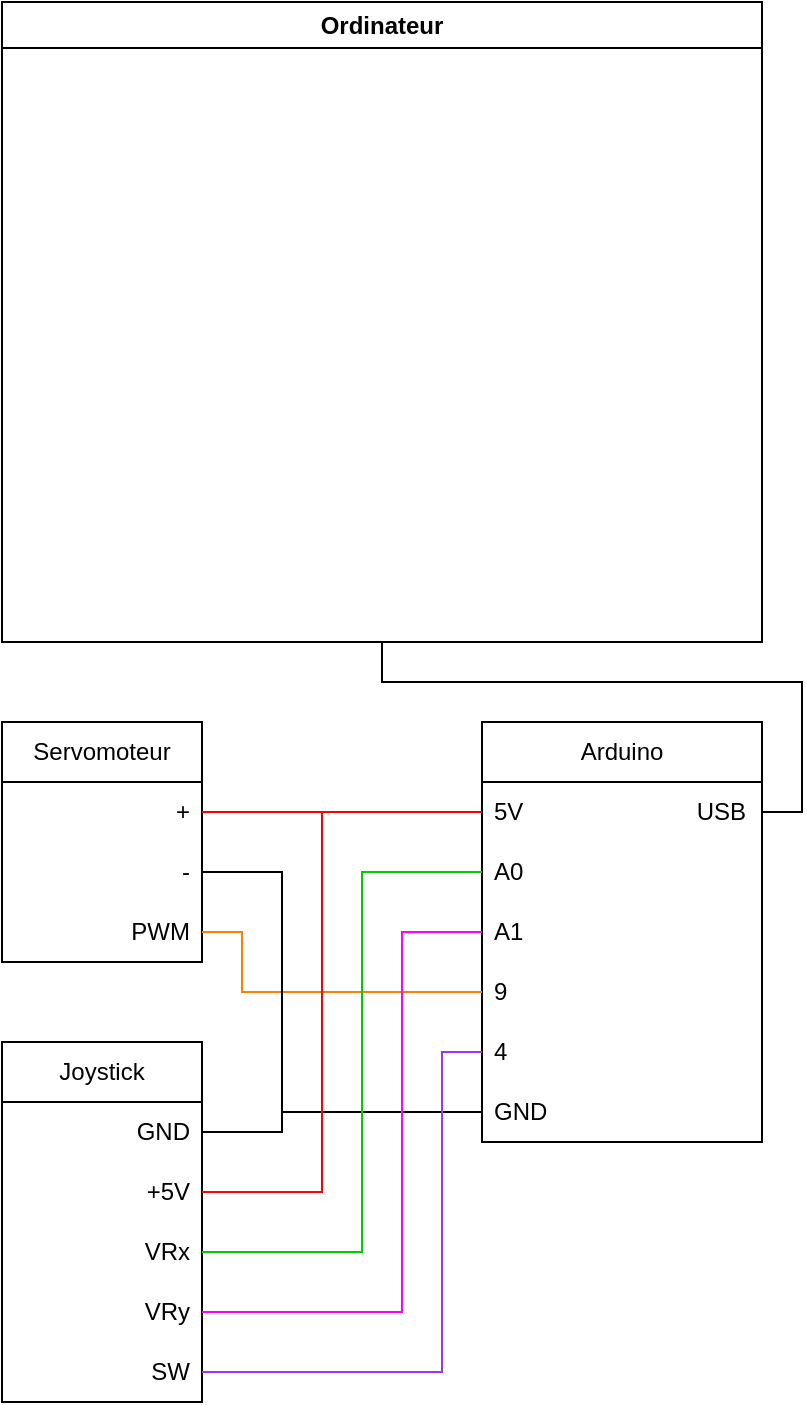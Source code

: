 <mxfile version="27.1.5">
  <diagram id="VQw_HsFObrHVOv7YYFV5" name="Page-1">
    <mxGraphModel dx="1182" dy="655" grid="1" gridSize="10" guides="1" tooltips="1" connect="1" arrows="1" fold="1" page="1" pageScale="1" pageWidth="827" pageHeight="1169" math="0" shadow="0">
      <root>
        <mxCell id="0" />
        <mxCell id="1" parent="0" />
        <mxCell id="xEclupf3lZD1te7F5w8k-22" value="Arduino" style="swimlane;fontStyle=0;childLayout=stackLayout;horizontal=1;startSize=30;horizontalStack=0;resizeParent=1;resizeParentMax=0;resizeLast=0;collapsible=1;marginBottom=0;whiteSpace=wrap;html=1;" vertex="1" parent="1">
          <mxGeometry x="440" y="500" width="140" height="210" as="geometry" />
        </mxCell>
        <mxCell id="xEclupf3lZD1te7F5w8k-23" value="5V&amp;nbsp; &amp;nbsp; &amp;nbsp; &amp;nbsp; &amp;nbsp; &amp;nbsp; &amp;nbsp; &amp;nbsp; &amp;nbsp; &amp;nbsp; &amp;nbsp; &amp;nbsp; &amp;nbsp; USB" style="text;strokeColor=none;fillColor=none;align=left;verticalAlign=middle;spacingLeft=4;spacingRight=4;overflow=hidden;points=[[0,0.5],[1,0.5]];portConstraint=eastwest;rotatable=0;whiteSpace=wrap;html=1;" vertex="1" parent="xEclupf3lZD1te7F5w8k-22">
          <mxGeometry y="30" width="140" height="30" as="geometry" />
        </mxCell>
        <mxCell id="xEclupf3lZD1te7F5w8k-24" value="A0" style="text;strokeColor=none;fillColor=none;align=left;verticalAlign=middle;spacingLeft=4;spacingRight=4;overflow=hidden;points=[[0,0.5],[1,0.5]];portConstraint=eastwest;rotatable=0;whiteSpace=wrap;html=1;" vertex="1" parent="xEclupf3lZD1te7F5w8k-22">
          <mxGeometry y="60" width="140" height="30" as="geometry" />
        </mxCell>
        <mxCell id="xEclupf3lZD1te7F5w8k-25" value="A1" style="text;strokeColor=none;fillColor=none;align=left;verticalAlign=middle;spacingLeft=4;spacingRight=4;overflow=hidden;points=[[0,0.5],[1,0.5]];portConstraint=eastwest;rotatable=0;whiteSpace=wrap;html=1;" vertex="1" parent="xEclupf3lZD1te7F5w8k-22">
          <mxGeometry y="90" width="140" height="30" as="geometry" />
        </mxCell>
        <mxCell id="xEclupf3lZD1te7F5w8k-26" value="9" style="text;strokeColor=none;fillColor=none;align=left;verticalAlign=middle;spacingLeft=4;spacingRight=4;overflow=hidden;points=[[0,0.5],[1,0.5]];portConstraint=eastwest;rotatable=0;whiteSpace=wrap;html=1;" vertex="1" parent="xEclupf3lZD1te7F5w8k-22">
          <mxGeometry y="120" width="140" height="30" as="geometry" />
        </mxCell>
        <mxCell id="xEclupf3lZD1te7F5w8k-27" value="4" style="text;strokeColor=none;fillColor=none;align=left;verticalAlign=middle;spacingLeft=4;spacingRight=4;overflow=hidden;points=[[0,0.5],[1,0.5]];portConstraint=eastwest;rotatable=0;whiteSpace=wrap;html=1;" vertex="1" parent="xEclupf3lZD1te7F5w8k-22">
          <mxGeometry y="150" width="140" height="30" as="geometry" />
        </mxCell>
        <mxCell id="xEclupf3lZD1te7F5w8k-28" value="GND" style="text;strokeColor=none;fillColor=none;align=left;verticalAlign=middle;spacingLeft=4;spacingRight=4;overflow=hidden;points=[[0,0.5],[1,0.5]];portConstraint=eastwest;rotatable=0;whiteSpace=wrap;html=1;" vertex="1" parent="xEclupf3lZD1te7F5w8k-22">
          <mxGeometry y="180" width="140" height="30" as="geometry" />
        </mxCell>
        <mxCell id="xEclupf3lZD1te7F5w8k-29" value="Servomoteur" style="swimlane;fontStyle=0;childLayout=stackLayout;horizontal=1;startSize=30;horizontalStack=0;resizeParent=1;resizeParentMax=0;resizeLast=0;collapsible=1;marginBottom=0;whiteSpace=wrap;html=1;" vertex="1" parent="1">
          <mxGeometry x="200" y="500" width="100" height="120" as="geometry" />
        </mxCell>
        <mxCell id="xEclupf3lZD1te7F5w8k-30" value="+" style="text;strokeColor=none;fillColor=none;align=right;verticalAlign=middle;spacingLeft=4;spacingRight=4;overflow=hidden;points=[[0,0.5],[1,0.5]];portConstraint=eastwest;rotatable=0;whiteSpace=wrap;html=1;" vertex="1" parent="xEclupf3lZD1te7F5w8k-29">
          <mxGeometry y="30" width="100" height="30" as="geometry" />
        </mxCell>
        <mxCell id="xEclupf3lZD1te7F5w8k-31" value="-" style="text;strokeColor=none;fillColor=none;align=right;verticalAlign=middle;spacingLeft=4;spacingRight=4;overflow=hidden;points=[[0,0.5],[1,0.5]];portConstraint=eastwest;rotatable=0;whiteSpace=wrap;html=1;" vertex="1" parent="xEclupf3lZD1te7F5w8k-29">
          <mxGeometry y="60" width="100" height="30" as="geometry" />
        </mxCell>
        <mxCell id="xEclupf3lZD1te7F5w8k-32" value="PWM" style="text;strokeColor=none;fillColor=none;align=right;verticalAlign=middle;spacingLeft=4;spacingRight=4;overflow=hidden;points=[[0,0.5],[1,0.5]];portConstraint=eastwest;rotatable=0;whiteSpace=wrap;html=1;" vertex="1" parent="xEclupf3lZD1te7F5w8k-29">
          <mxGeometry y="90" width="100" height="30" as="geometry" />
        </mxCell>
        <mxCell id="xEclupf3lZD1te7F5w8k-33" value="Joystick" style="swimlane;fontStyle=0;childLayout=stackLayout;horizontal=1;startSize=30;horizontalStack=0;resizeParent=1;resizeParentMax=0;resizeLast=0;collapsible=1;marginBottom=0;whiteSpace=wrap;html=1;" vertex="1" parent="1">
          <mxGeometry x="200" y="660" width="100" height="180" as="geometry" />
        </mxCell>
        <mxCell id="xEclupf3lZD1te7F5w8k-34" value="GND" style="text;strokeColor=none;fillColor=none;align=right;verticalAlign=middle;spacingLeft=4;spacingRight=4;overflow=hidden;points=[[0,0.5],[1,0.5]];portConstraint=eastwest;rotatable=0;whiteSpace=wrap;html=1;" vertex="1" parent="xEclupf3lZD1te7F5w8k-33">
          <mxGeometry y="30" width="100" height="30" as="geometry" />
        </mxCell>
        <mxCell id="xEclupf3lZD1te7F5w8k-35" value="+5V" style="text;strokeColor=none;fillColor=none;align=right;verticalAlign=middle;spacingLeft=4;spacingRight=4;overflow=hidden;points=[[0,0.5],[1,0.5]];portConstraint=eastwest;rotatable=0;whiteSpace=wrap;html=1;" vertex="1" parent="xEclupf3lZD1te7F5w8k-33">
          <mxGeometry y="60" width="100" height="30" as="geometry" />
        </mxCell>
        <mxCell id="xEclupf3lZD1te7F5w8k-36" value="VRx" style="text;strokeColor=none;fillColor=none;align=right;verticalAlign=middle;spacingLeft=4;spacingRight=4;overflow=hidden;points=[[0,0.5],[1,0.5]];portConstraint=eastwest;rotatable=0;whiteSpace=wrap;html=1;" vertex="1" parent="xEclupf3lZD1te7F5w8k-33">
          <mxGeometry y="90" width="100" height="30" as="geometry" />
        </mxCell>
        <mxCell id="xEclupf3lZD1te7F5w8k-37" value="VRy" style="text;strokeColor=none;fillColor=none;align=right;verticalAlign=middle;spacingLeft=4;spacingRight=4;overflow=hidden;points=[[0,0.5],[1,0.5]];portConstraint=eastwest;rotatable=0;whiteSpace=wrap;html=1;" vertex="1" parent="xEclupf3lZD1te7F5w8k-33">
          <mxGeometry y="120" width="100" height="30" as="geometry" />
        </mxCell>
        <mxCell id="xEclupf3lZD1te7F5w8k-38" value="SW" style="text;strokeColor=none;fillColor=none;align=right;verticalAlign=middle;spacingLeft=4;spacingRight=4;overflow=hidden;points=[[0,0.5],[1,0.5]];portConstraint=eastwest;rotatable=0;whiteSpace=wrap;html=1;" vertex="1" parent="xEclupf3lZD1te7F5w8k-33">
          <mxGeometry y="150" width="100" height="30" as="geometry" />
        </mxCell>
        <mxCell id="xEclupf3lZD1te7F5w8k-39" value="" style="endArrow=none;html=1;rounded=0;exitX=1;exitY=0.5;exitDx=0;exitDy=0;entryX=0;entryY=0.5;entryDx=0;entryDy=0;fontColor=#FF8000;strokeColor=#FF8000;" edge="1" parent="1" source="xEclupf3lZD1te7F5w8k-32" target="xEclupf3lZD1te7F5w8k-26">
          <mxGeometry width="50" height="50" relative="1" as="geometry">
            <mxPoint x="380" y="750" as="sourcePoint" />
            <mxPoint x="430" y="700" as="targetPoint" />
            <Array as="points">
              <mxPoint x="320" y="605" />
              <mxPoint x="320" y="635" />
            </Array>
          </mxGeometry>
        </mxCell>
        <mxCell id="xEclupf3lZD1te7F5w8k-40" value="" style="endArrow=none;html=1;rounded=0;exitX=1;exitY=0.5;exitDx=0;exitDy=0;entryX=0;entryY=0.5;entryDx=0;entryDy=0;strokeColor=#FF0000;" edge="1" parent="1" source="xEclupf3lZD1te7F5w8k-30" target="xEclupf3lZD1te7F5w8k-23">
          <mxGeometry width="50" height="50" relative="1" as="geometry">
            <mxPoint x="330" y="650" as="sourcePoint" />
            <mxPoint x="380" y="600" as="targetPoint" />
          </mxGeometry>
        </mxCell>
        <mxCell id="xEclupf3lZD1te7F5w8k-41" value="" style="endArrow=none;html=1;rounded=0;exitX=1;exitY=0.5;exitDx=0;exitDy=0;entryX=0;entryY=0.5;entryDx=0;entryDy=0;strokeColor=#000000;" edge="1" parent="1" source="xEclupf3lZD1te7F5w8k-31" target="xEclupf3lZD1te7F5w8k-28">
          <mxGeometry width="50" height="50" relative="1" as="geometry">
            <mxPoint x="330" y="650" as="sourcePoint" />
            <mxPoint x="380" y="600" as="targetPoint" />
            <Array as="points">
              <mxPoint x="340" y="575" />
              <mxPoint x="340" y="695" />
            </Array>
          </mxGeometry>
        </mxCell>
        <mxCell id="xEclupf3lZD1te7F5w8k-42" value="" style="endArrow=none;html=1;rounded=0;exitX=1;exitY=0.5;exitDx=0;exitDy=0;entryX=0;entryY=0.5;entryDx=0;entryDy=0;" edge="1" parent="1" source="xEclupf3lZD1te7F5w8k-34" target="xEclupf3lZD1te7F5w8k-28">
          <mxGeometry width="50" height="50" relative="1" as="geometry">
            <mxPoint x="330" y="750" as="sourcePoint" />
            <mxPoint x="380" y="700" as="targetPoint" />
            <Array as="points">
              <mxPoint x="340" y="705" />
              <mxPoint x="340" y="695" />
            </Array>
          </mxGeometry>
        </mxCell>
        <mxCell id="xEclupf3lZD1te7F5w8k-43" value="" style="endArrow=none;html=1;rounded=0;exitX=1;exitY=0.5;exitDx=0;exitDy=0;entryX=0;entryY=0.5;entryDx=0;entryDy=0;strokeColor=#FF0000;" edge="1" parent="1" source="xEclupf3lZD1te7F5w8k-35" target="xEclupf3lZD1te7F5w8k-23">
          <mxGeometry width="50" height="50" relative="1" as="geometry">
            <mxPoint x="330" y="750" as="sourcePoint" />
            <mxPoint x="380" y="700" as="targetPoint" />
            <Array as="points">
              <mxPoint x="360" y="735" />
              <mxPoint x="360" y="545" />
            </Array>
          </mxGeometry>
        </mxCell>
        <mxCell id="xEclupf3lZD1te7F5w8k-44" value="" style="endArrow=none;html=1;rounded=0;exitX=1;exitY=0.5;exitDx=0;exitDy=0;entryX=0;entryY=0.5;entryDx=0;entryDy=0;strokeColor=#00CC00;" edge="1" parent="1" source="xEclupf3lZD1te7F5w8k-36" target="xEclupf3lZD1te7F5w8k-24">
          <mxGeometry width="50" height="50" relative="1" as="geometry">
            <mxPoint x="330" y="780" as="sourcePoint" />
            <mxPoint x="380" y="730" as="targetPoint" />
            <Array as="points">
              <mxPoint x="380" y="765" />
              <mxPoint x="380" y="575" />
            </Array>
          </mxGeometry>
        </mxCell>
        <mxCell id="xEclupf3lZD1te7F5w8k-45" value="" style="endArrow=none;html=1;rounded=0;exitX=1;exitY=0.5;exitDx=0;exitDy=0;entryX=0;entryY=0.5;entryDx=0;entryDy=0;strokeColor=#FF00FF;" edge="1" parent="1" source="xEclupf3lZD1te7F5w8k-37" target="xEclupf3lZD1te7F5w8k-25">
          <mxGeometry width="50" height="50" relative="1" as="geometry">
            <mxPoint x="330" y="780" as="sourcePoint" />
            <mxPoint x="380" y="730" as="targetPoint" />
            <Array as="points">
              <mxPoint x="400" y="795" />
              <mxPoint x="400" y="605" />
            </Array>
          </mxGeometry>
        </mxCell>
        <mxCell id="xEclupf3lZD1te7F5w8k-46" value="" style="endArrow=none;html=1;rounded=0;exitX=1;exitY=0.5;exitDx=0;exitDy=0;entryX=0;entryY=0.5;entryDx=0;entryDy=0;strokeColor=#9933FF;" edge="1" parent="1" source="xEclupf3lZD1te7F5w8k-38" target="xEclupf3lZD1te7F5w8k-27">
          <mxGeometry width="50" height="50" relative="1" as="geometry">
            <mxPoint x="330" y="750" as="sourcePoint" />
            <mxPoint x="380" y="700" as="targetPoint" />
            <Array as="points">
              <mxPoint x="420" y="825" />
              <mxPoint x="420" y="665" />
            </Array>
          </mxGeometry>
        </mxCell>
        <mxCell id="xEclupf3lZD1te7F5w8k-47" value="Ordinateur" style="swimlane;whiteSpace=wrap;html=1;" vertex="1" parent="1">
          <mxGeometry x="200" y="140" width="380" height="320" as="geometry" />
        </mxCell>
        <mxCell id="xEclupf3lZD1te7F5w8k-48" value="" style="endArrow=none;html=1;rounded=0;exitX=1;exitY=0.5;exitDx=0;exitDy=0;entryX=0.5;entryY=1;entryDx=0;entryDy=0;" edge="1" parent="1" source="xEclupf3lZD1te7F5w8k-23" target="xEclupf3lZD1te7F5w8k-47">
          <mxGeometry width="50" height="50" relative="1" as="geometry">
            <mxPoint x="480" y="510" as="sourcePoint" />
            <mxPoint x="530" y="460" as="targetPoint" />
            <Array as="points">
              <mxPoint x="600" y="545" />
              <mxPoint x="600" y="480" />
              <mxPoint x="390" y="480" />
            </Array>
          </mxGeometry>
        </mxCell>
      </root>
    </mxGraphModel>
  </diagram>
</mxfile>
